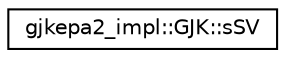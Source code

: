 digraph "Graphical Class Hierarchy"
{
  edge [fontname="Helvetica",fontsize="10",labelfontname="Helvetica",labelfontsize="10"];
  node [fontname="Helvetica",fontsize="10",shape=record];
  rankdir="LR";
  Node1 [label="gjkepa2_impl::GJK::sSV",height=0.2,width=0.4,color="black", fillcolor="white", style="filled",URL="$structgjkepa2__impl_1_1_g_j_k_1_1s_s_v.html"];
}

